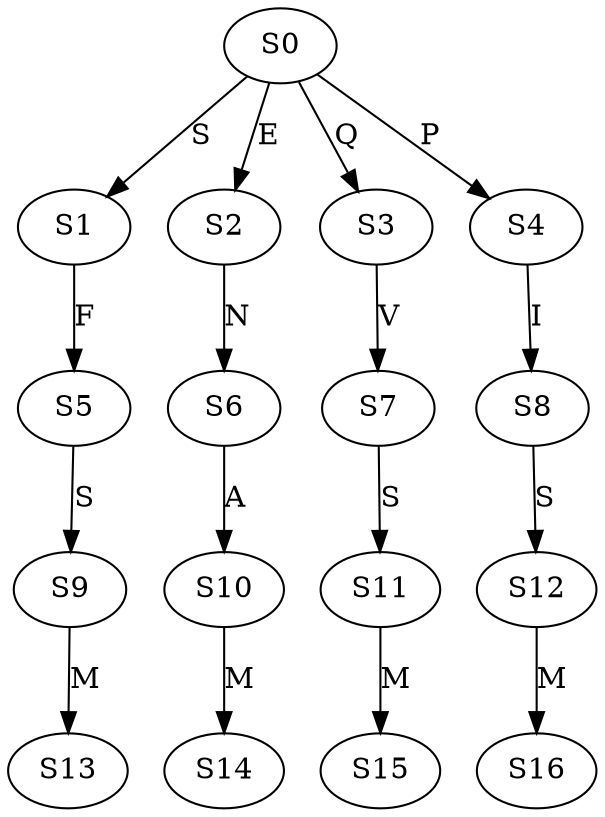 strict digraph  {
	S0 -> S1 [ label = S ];
	S0 -> S2 [ label = E ];
	S0 -> S3 [ label = Q ];
	S0 -> S4 [ label = P ];
	S1 -> S5 [ label = F ];
	S2 -> S6 [ label = N ];
	S3 -> S7 [ label = V ];
	S4 -> S8 [ label = I ];
	S5 -> S9 [ label = S ];
	S6 -> S10 [ label = A ];
	S7 -> S11 [ label = S ];
	S8 -> S12 [ label = S ];
	S9 -> S13 [ label = M ];
	S10 -> S14 [ label = M ];
	S11 -> S15 [ label = M ];
	S12 -> S16 [ label = M ];
}
